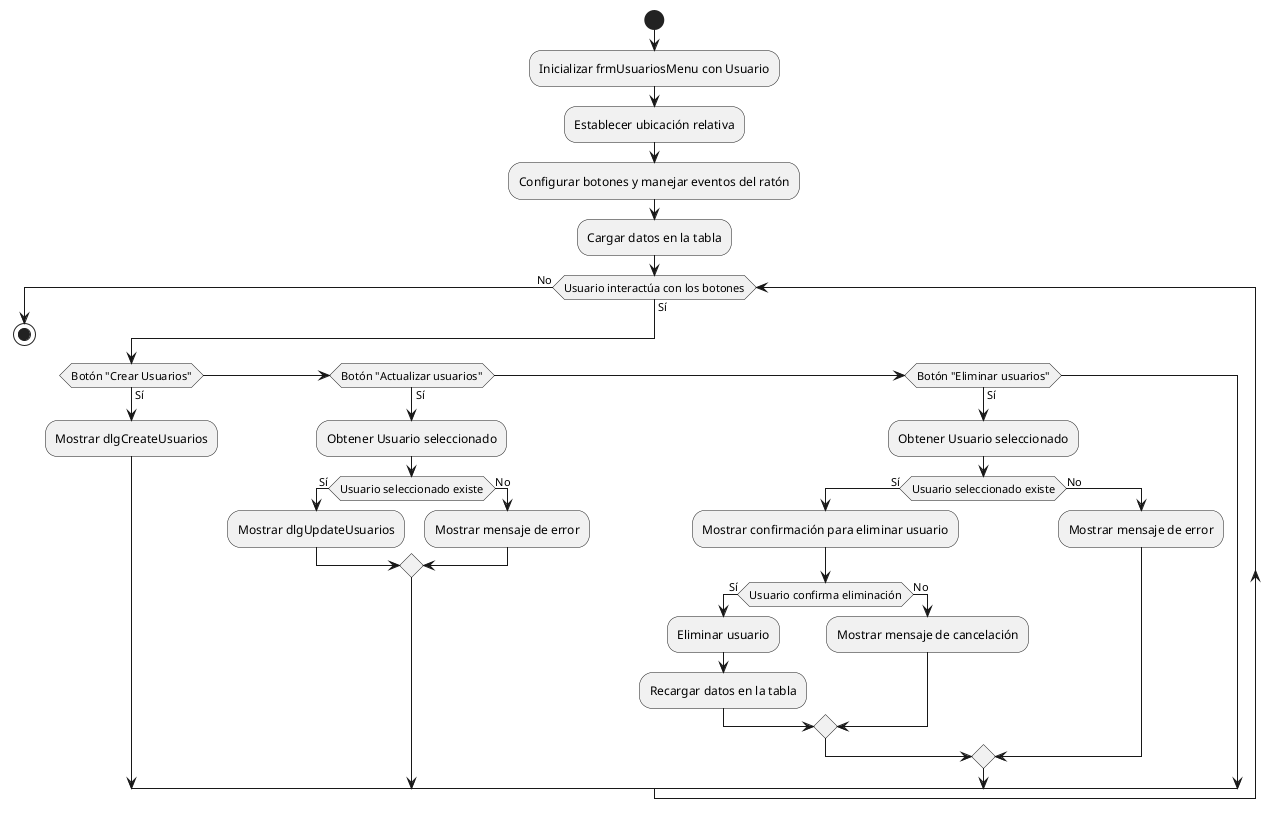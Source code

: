 @startuml
start
:Inicializar frmUsuariosMenu con Usuario;
:Establecer ubicación relativa;
:Configurar botones y manejar eventos del ratón;
:Cargar datos en la tabla;
while (Usuario interactúa con los botones) is (Sí)
  if (Botón "Crear Usuarios") then (Sí)
    :Mostrar dlgCreateUsuarios;
  else if (Botón "Actualizar usuarios") then (Sí)
    :Obtener Usuario seleccionado;
    if (Usuario seleccionado existe) then (Sí)
      :Mostrar dlgUpdateUsuarios;
    else (No)
      :Mostrar mensaje de error;
    endif
  else if (Botón "Eliminar usuarios") then (Sí)
    :Obtener Usuario seleccionado;
    if (Usuario seleccionado existe) then (Sí)
      :Mostrar confirmación para eliminar usuario;
      if (Usuario confirma eliminación) then (Sí)
        :Eliminar usuario;
        :Recargar datos en la tabla;
      else (No)
        :Mostrar mensaje de cancelación;
      endif
    else (No)
      :Mostrar mensaje de error;
    endif
  endif
endwhile (No)
stop
@enduml
